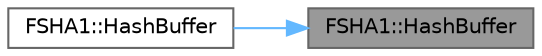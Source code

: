 digraph "FSHA1::HashBuffer"
{
 // INTERACTIVE_SVG=YES
 // LATEX_PDF_SIZE
  bgcolor="transparent";
  edge [fontname=Helvetica,fontsize=10,labelfontname=Helvetica,labelfontsize=10];
  node [fontname=Helvetica,fontsize=10,shape=box,height=0.2,width=0.4];
  rankdir="RL";
  Node1 [id="Node000001",label="FSHA1::HashBuffer",height=0.2,width=0.4,color="gray40", fillcolor="grey60", style="filled", fontcolor="black",tooltip="Calculate the hash on a single block and return it."];
  Node1 -> Node2 [id="edge1_Node000001_Node000002",dir="back",color="steelblue1",style="solid",tooltip=" "];
  Node2 [id="Node000002",label="FSHA1::HashBuffer",height=0.2,width=0.4,color="grey40", fillcolor="white", style="filled",URL="$db/d26/classFSHA1.html#a97d59f80d2903c9e2151c58e800e4164",tooltip="Calculate the hash on a single block and return it."];
}
